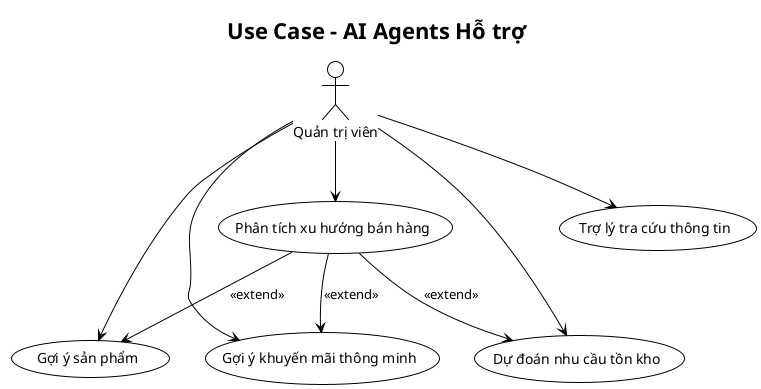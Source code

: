 @startuml
!theme plain
skinparam actorStyle rectangle
skinparam usecaseStyle rectangle

title Use Case - AI Agents Hỗ trợ

actor "Quản trị viên" as Admin

usecase "Gợi ý sản phẩm" as UC1
usecase "Phân tích xu hướng bán hàng" as UC2
usecase "Dự đoán nhu cầu tồn kho" as UC3
usecase "Trợ lý tra cứu thông tin" as UC4
usecase "Gợi ý khuyến mãi thông minh" as UC5

Admin --> UC1
Admin --> UC2
Admin --> UC3
Admin --> UC4
Admin --> UC5

UC2 --> UC1 : <<extend>>
UC2 --> UC3 : <<extend>>
UC2 --> UC5 : <<extend>>

@enduml

